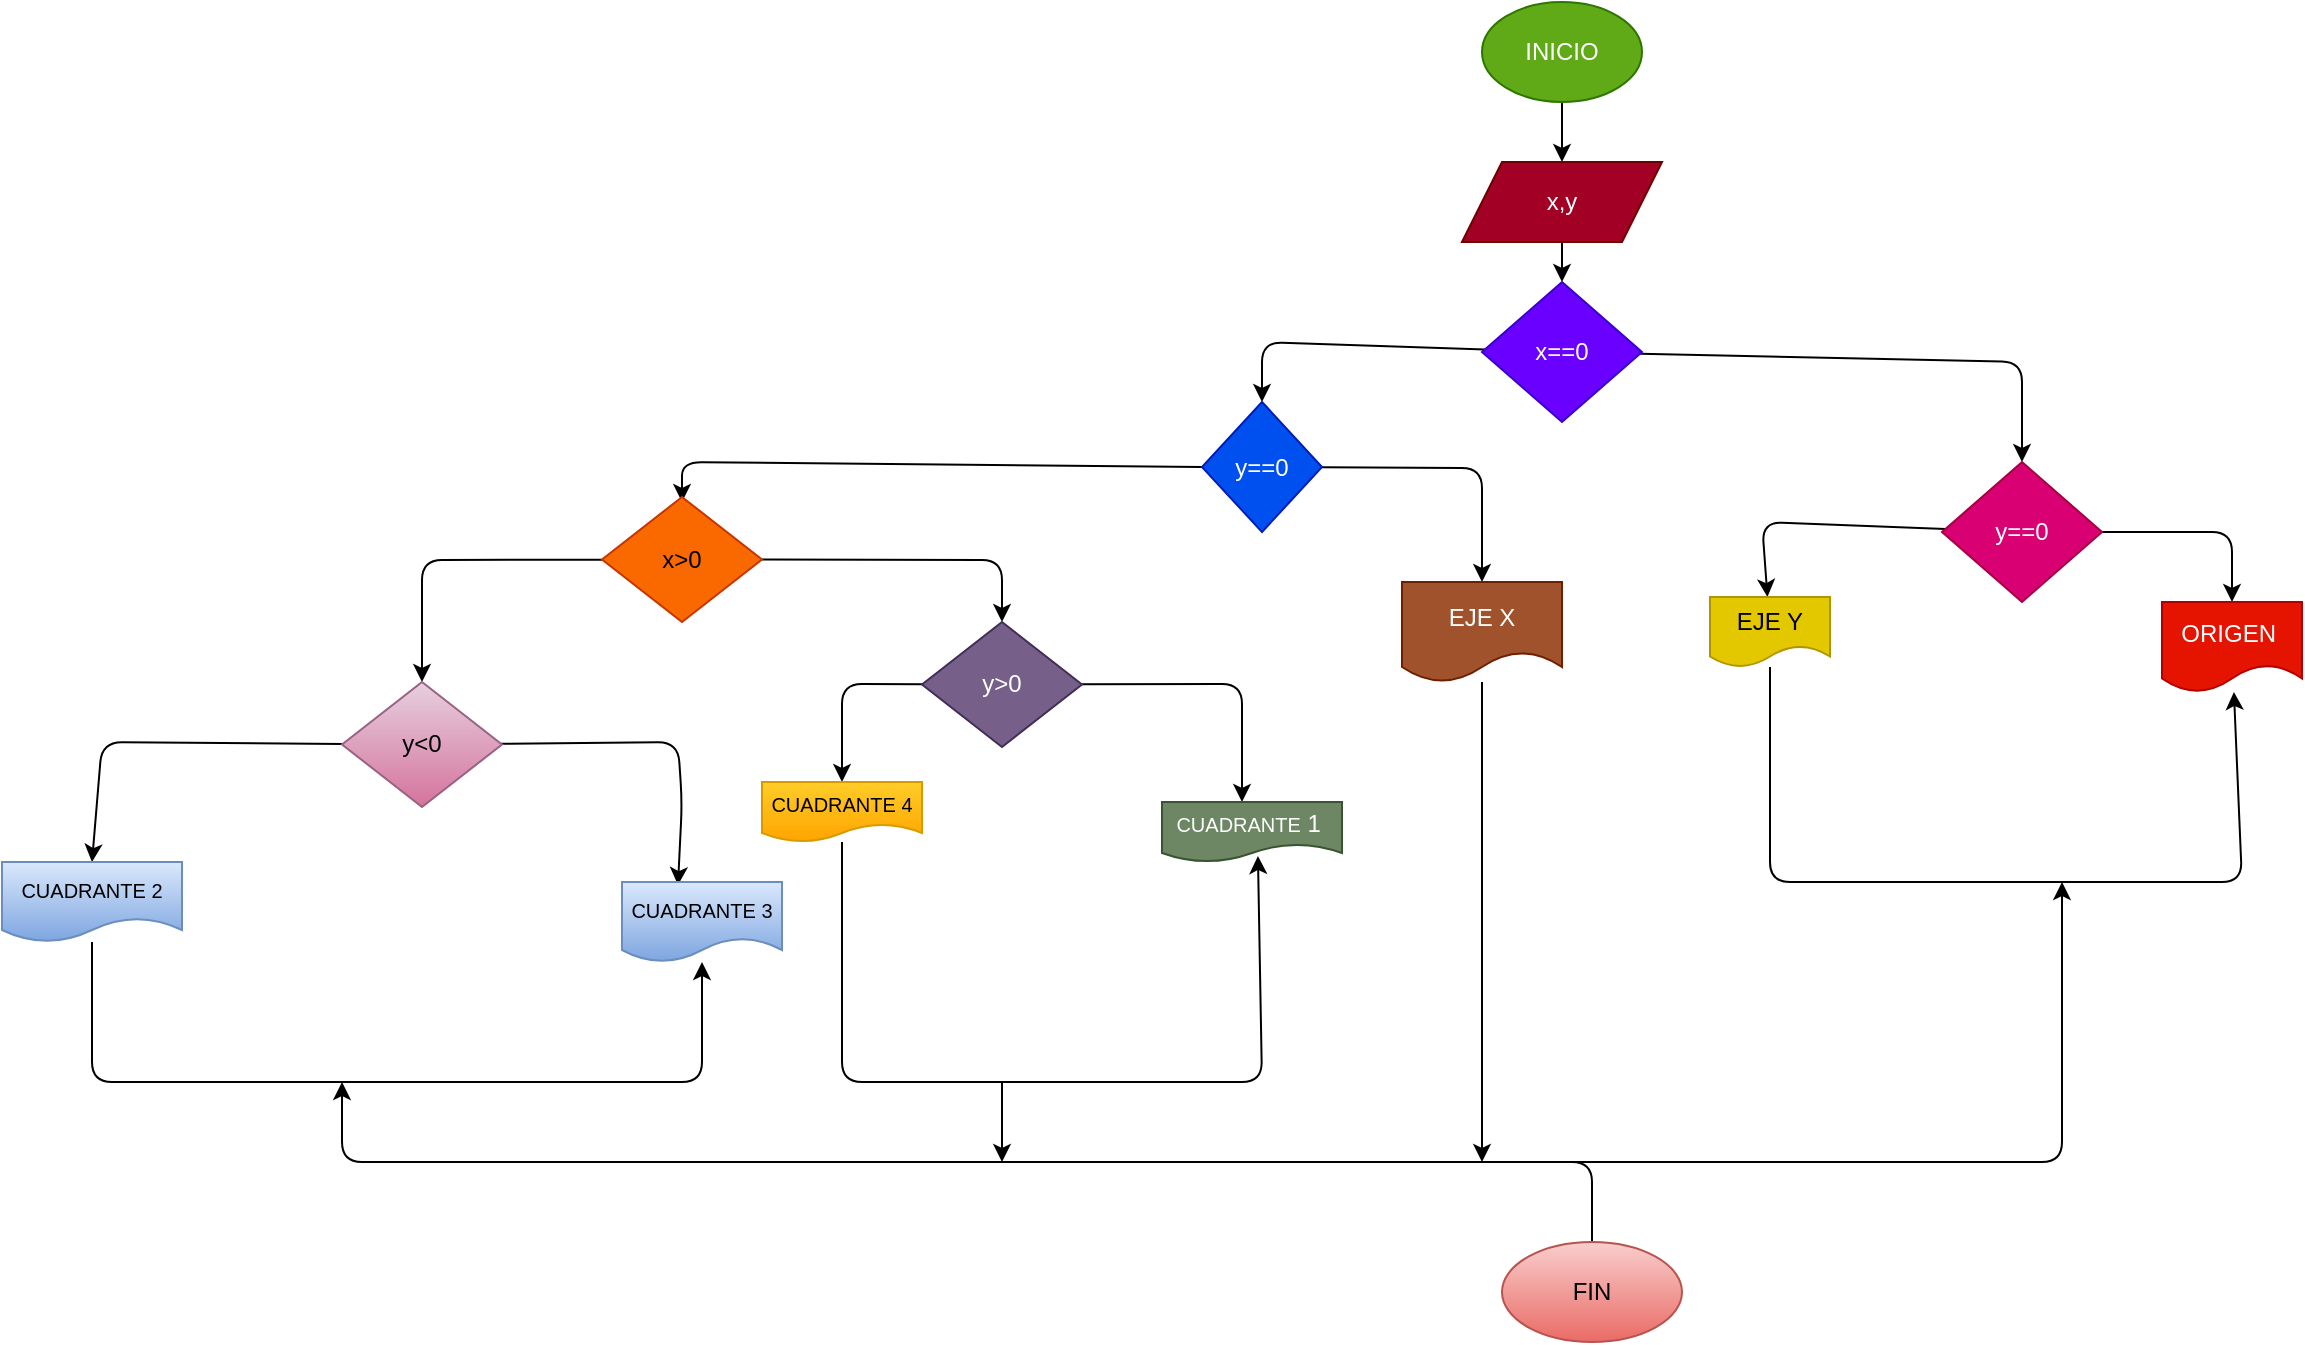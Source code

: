 <mxfile>
    <diagram id="hRgWtQzfAOJBdzoXOf_z" name="Página-1">
        <mxGraphModel dx="2042" dy="975" grid="1" gridSize="10" guides="1" tooltips="1" connect="1" arrows="1" fold="1" page="1" pageScale="1" pageWidth="827" pageHeight="1169" math="0" shadow="0">
            <root>
                <mxCell id="0"/>
                <mxCell id="1" parent="0"/>
                <mxCell id="4" value="" style="edgeStyle=none;html=1;" edge="1" parent="1" source="2" target="3">
                    <mxGeometry relative="1" as="geometry"/>
                </mxCell>
                <mxCell id="2" value="INICIO" style="ellipse;whiteSpace=wrap;html=1;fillColor=#60a917;fontColor=#ffffff;strokeColor=#2D7600;" vertex="1" parent="1">
                    <mxGeometry x="270" y="40" width="80" height="50" as="geometry"/>
                </mxCell>
                <mxCell id="6" value="" style="edgeStyle=none;html=1;" edge="1" parent="1" source="3" target="5">
                    <mxGeometry relative="1" as="geometry"/>
                </mxCell>
                <mxCell id="3" value="x,y" style="shape=parallelogram;perimeter=parallelogramPerimeter;whiteSpace=wrap;html=1;fixedSize=1;fillColor=#a20025;fontColor=#ffffff;strokeColor=#6F0000;" vertex="1" parent="1">
                    <mxGeometry x="260" y="120" width="100" height="40" as="geometry"/>
                </mxCell>
                <mxCell id="8" value="" style="edgeStyle=none;html=1;" edge="1" parent="1" source="5" target="7">
                    <mxGeometry relative="1" as="geometry">
                        <Array as="points">
                            <mxPoint x="160" y="210"/>
                        </Array>
                    </mxGeometry>
                </mxCell>
                <mxCell id="43" value="" style="edgeStyle=none;html=1;" edge="1" parent="1" source="5" target="42">
                    <mxGeometry relative="1" as="geometry">
                        <Array as="points">
                            <mxPoint x="540" y="220"/>
                        </Array>
                    </mxGeometry>
                </mxCell>
                <mxCell id="5" value="x==0" style="rhombus;whiteSpace=wrap;html=1;fillColor=#6a00ff;fontColor=#ffffff;strokeColor=#3700CC;" vertex="1" parent="1">
                    <mxGeometry x="270" y="180" width="80" height="70" as="geometry"/>
                </mxCell>
                <mxCell id="10" value="" style="edgeStyle=none;html=1;exitX=0;exitY=0.5;exitDx=0;exitDy=0;" edge="1" parent="1" source="7">
                    <mxGeometry relative="1" as="geometry">
                        <mxPoint x="34.133" y="278.023" as="sourcePoint"/>
                        <mxPoint x="-130" y="290" as="targetPoint"/>
                        <Array as="points">
                            <mxPoint x="-130" y="270"/>
                        </Array>
                    </mxGeometry>
                </mxCell>
                <mxCell id="38" value="" style="edgeStyle=none;html=1;entryX=0.5;entryY=0;entryDx=0;entryDy=0;" edge="1" parent="1" source="7" target="35">
                    <mxGeometry relative="1" as="geometry">
                        <Array as="points">
                            <mxPoint x="270" y="273"/>
                        </Array>
                    </mxGeometry>
                </mxCell>
                <mxCell id="7" value="y==0" style="rhombus;whiteSpace=wrap;html=1;fillColor=#0050ef;fontColor=#ffffff;strokeColor=#001DBC;" vertex="1" parent="1">
                    <mxGeometry x="130" y="240" width="60" height="65" as="geometry"/>
                </mxCell>
                <mxCell id="15" value="" style="edgeStyle=none;html=1;" edge="1" parent="1" source="9" target="14">
                    <mxGeometry relative="1" as="geometry">
                        <Array as="points">
                            <mxPoint x="-260" y="319"/>
                        </Array>
                    </mxGeometry>
                </mxCell>
                <mxCell id="30" style="edgeStyle=none;html=1;entryX=0.5;entryY=0;entryDx=0;entryDy=0;" edge="1" parent="1" source="9" target="24">
                    <mxGeometry relative="1" as="geometry">
                        <Array as="points">
                            <mxPoint x="30" y="319"/>
                        </Array>
                    </mxGeometry>
                </mxCell>
                <mxCell id="9" value="x&amp;gt;0" style="rhombus;whiteSpace=wrap;html=1;fillColor=#fa6800;fontColor=#000000;strokeColor=#C73500;" vertex="1" parent="1">
                    <mxGeometry x="-170" y="287.5" width="80" height="62.5" as="geometry"/>
                </mxCell>
                <mxCell id="17" value="" style="edgeStyle=none;html=1;entryX=0.5;entryY=0;entryDx=0;entryDy=0;" edge="1" parent="1" source="14" target="18">
                    <mxGeometry relative="1" as="geometry">
                        <mxPoint x="-417.378" y="392.123" as="targetPoint"/>
                        <Array as="points">
                            <mxPoint x="-420" y="410"/>
                        </Array>
                    </mxGeometry>
                </mxCell>
                <mxCell id="23" value="" style="edgeStyle=none;html=1;entryX=0.35;entryY=0.038;entryDx=0;entryDy=0;entryPerimeter=0;" edge="1" parent="1" source="14" target="22">
                    <mxGeometry relative="1" as="geometry">
                        <mxPoint x="-120" y="440" as="targetPoint"/>
                        <Array as="points">
                            <mxPoint x="-132" y="410"/>
                            <mxPoint x="-130" y="440"/>
                        </Array>
                    </mxGeometry>
                </mxCell>
                <mxCell id="14" value="y&amp;lt;0" style="rhombus;whiteSpace=wrap;html=1;fillColor=#e6d0de;gradientColor=#d5739d;strokeColor=#996185;" vertex="1" parent="1">
                    <mxGeometry x="-300" y="380" width="80" height="62.5" as="geometry"/>
                </mxCell>
                <mxCell id="39" style="edgeStyle=none;html=1;" edge="1" parent="1" source="18" target="22">
                    <mxGeometry relative="1" as="geometry">
                        <Array as="points">
                            <mxPoint x="-425" y="580"/>
                            <mxPoint x="-120" y="580"/>
                        </Array>
                    </mxGeometry>
                </mxCell>
                <mxCell id="18" value="&lt;font style=&quot;font-size: 10px;&quot;&gt;CUADRANTE 2&lt;/font&gt;" style="shape=document;whiteSpace=wrap;html=1;boundedLbl=1;fillColor=#dae8fc;gradientColor=#7ea6e0;strokeColor=#6c8ebf;" vertex="1" parent="1">
                    <mxGeometry x="-470" y="470" width="90" height="40" as="geometry"/>
                </mxCell>
                <mxCell id="22" value="&lt;font style=&quot;font-size: 10px;&quot;&gt;CUADRANTE 3&lt;/font&gt;" style="shape=document;whiteSpace=wrap;html=1;boundedLbl=1;fillColor=#dae8fc;gradientColor=#7ea6e0;strokeColor=#6c8ebf;" vertex="1" parent="1">
                    <mxGeometry x="-160" y="480" width="80" height="40" as="geometry"/>
                </mxCell>
                <mxCell id="32" value="" style="edgeStyle=none;html=1;" edge="1" parent="1" source="24" target="31">
                    <mxGeometry relative="1" as="geometry">
                        <Array as="points">
                            <mxPoint x="-50" y="381"/>
                        </Array>
                    </mxGeometry>
                </mxCell>
                <mxCell id="34" value="" style="edgeStyle=none;html=1;" edge="1" parent="1" source="24">
                    <mxGeometry relative="1" as="geometry">
                        <mxPoint x="150" y="440" as="targetPoint"/>
                        <Array as="points">
                            <mxPoint x="150" y="381"/>
                        </Array>
                    </mxGeometry>
                </mxCell>
                <mxCell id="24" value="y&amp;gt;0" style="rhombus;whiteSpace=wrap;html=1;fillColor=#76608a;fontColor=#ffffff;strokeColor=#432D57;" vertex="1" parent="1">
                    <mxGeometry x="-10" y="350" width="80" height="62.5" as="geometry"/>
                </mxCell>
                <mxCell id="40" style="edgeStyle=none;html=1;entryX=0.533;entryY=0.9;entryDx=0;entryDy=0;entryPerimeter=0;" edge="1" parent="1" source="31" target="33">
                    <mxGeometry relative="1" as="geometry">
                        <Array as="points">
                            <mxPoint x="-50" y="580"/>
                            <mxPoint x="60" y="580"/>
                            <mxPoint x="160" y="580"/>
                        </Array>
                    </mxGeometry>
                </mxCell>
                <mxCell id="31" value="&lt;font style=&quot;font-size: 10px;&quot;&gt;CUADRANTE 4&lt;/font&gt;" style="shape=document;whiteSpace=wrap;html=1;boundedLbl=1;fillColor=#ffcd28;gradientColor=#ffa500;strokeColor=#d79b00;" vertex="1" parent="1">
                    <mxGeometry x="-90" y="430" width="80" height="30" as="geometry"/>
                </mxCell>
                <mxCell id="33" value="&lt;font style=&quot;font-size: 10px;&quot;&gt;CUADRANTE&lt;/font&gt; 1&amp;nbsp;" style="shape=document;whiteSpace=wrap;html=1;boundedLbl=1;fillColor=#6d8764;fontColor=#ffffff;strokeColor=#3A5431;" vertex="1" parent="1">
                    <mxGeometry x="110" y="440" width="90" height="30" as="geometry"/>
                </mxCell>
                <mxCell id="41" style="edgeStyle=none;html=1;" edge="1" parent="1" source="35">
                    <mxGeometry relative="1" as="geometry">
                        <mxPoint x="270" y="620" as="targetPoint"/>
                        <Array as="points">
                            <mxPoint x="270" y="620"/>
                        </Array>
                    </mxGeometry>
                </mxCell>
                <mxCell id="35" value="EJE X" style="shape=document;whiteSpace=wrap;html=1;boundedLbl=1;fillColor=#a0522d;fontColor=#ffffff;strokeColor=#6D1F00;" vertex="1" parent="1">
                    <mxGeometry x="230" y="330" width="80" height="50" as="geometry"/>
                </mxCell>
                <mxCell id="45" value="" style="edgeStyle=none;html=1;" edge="1" parent="1" source="42" target="44">
                    <mxGeometry relative="1" as="geometry">
                        <Array as="points">
                            <mxPoint x="410" y="300"/>
                        </Array>
                    </mxGeometry>
                </mxCell>
                <mxCell id="47" style="edgeStyle=none;html=1;entryX=0.5;entryY=0;entryDx=0;entryDy=0;" edge="1" parent="1" source="42" target="46">
                    <mxGeometry relative="1" as="geometry">
                        <Array as="points">
                            <mxPoint x="645" y="305"/>
                        </Array>
                    </mxGeometry>
                </mxCell>
                <mxCell id="42" value="y==0" style="rhombus;whiteSpace=wrap;html=1;fillColor=#d80073;fontColor=#ffffff;strokeColor=#A50040;" vertex="1" parent="1">
                    <mxGeometry x="500" y="270" width="80" height="70" as="geometry"/>
                </mxCell>
                <mxCell id="48" style="edgeStyle=none;html=1;" edge="1" parent="1" source="44" target="46">
                    <mxGeometry relative="1" as="geometry">
                        <Array as="points">
                            <mxPoint x="414" y="480"/>
                            <mxPoint x="650" y="480"/>
                        </Array>
                    </mxGeometry>
                </mxCell>
                <mxCell id="44" value="EJE Y" style="shape=document;whiteSpace=wrap;html=1;boundedLbl=1;fillColor=#e3c800;fontColor=#000000;strokeColor=#B09500;" vertex="1" parent="1">
                    <mxGeometry x="384" y="337.5" width="60" height="35" as="geometry"/>
                </mxCell>
                <mxCell id="46" value="ORIGEN&amp;nbsp;" style="shape=document;whiteSpace=wrap;html=1;boundedLbl=1;fillColor=#e51400;fontColor=#ffffff;strokeColor=#B20000;" vertex="1" parent="1">
                    <mxGeometry x="610" y="340" width="70" height="45" as="geometry"/>
                </mxCell>
                <mxCell id="54" style="edgeStyle=elbowEdgeStyle;elbow=vertical;html=1;exitX=0.5;exitY=0;exitDx=0;exitDy=0;" edge="1" parent="1" source="49">
                    <mxGeometry relative="1" as="geometry">
                        <mxPoint x="-300" y="580" as="targetPoint"/>
                        <mxPoint x="320" y="640" as="sourcePoint"/>
                        <Array as="points">
                            <mxPoint x="60" y="620"/>
                            <mxPoint x="20" y="620"/>
                            <mxPoint x="370" y="620"/>
                            <mxPoint x="270" y="620"/>
                            <mxPoint x="10" y="620"/>
                        </Array>
                    </mxGeometry>
                </mxCell>
                <mxCell id="49" value="FIN" style="ellipse;whiteSpace=wrap;html=1;fillColor=#f8cecc;strokeColor=#b85450;gradientColor=#ea6b66;" vertex="1" parent="1">
                    <mxGeometry x="280" y="660" width="90" height="50" as="geometry"/>
                </mxCell>
                <mxCell id="55" value="" style="edgeStyle=none;orthogonalLoop=1;jettySize=auto;html=1;elbow=vertical;" edge="1" parent="1">
                    <mxGeometry width="100" relative="1" as="geometry">
                        <mxPoint x="30" y="580" as="sourcePoint"/>
                        <mxPoint x="30" y="620" as="targetPoint"/>
                        <Array as="points">
                            <mxPoint x="30" y="600"/>
                        </Array>
                    </mxGeometry>
                </mxCell>
                <mxCell id="56" value="" style="edgeStyle=none;orthogonalLoop=1;jettySize=auto;html=1;elbow=vertical;" edge="1" parent="1">
                    <mxGeometry width="100" relative="1" as="geometry">
                        <mxPoint x="315" y="620" as="sourcePoint"/>
                        <mxPoint x="560" y="480" as="targetPoint"/>
                        <Array as="points">
                            <mxPoint x="560" y="620"/>
                        </Array>
                    </mxGeometry>
                </mxCell>
            </root>
        </mxGraphModel>
    </diagram>
</mxfile>